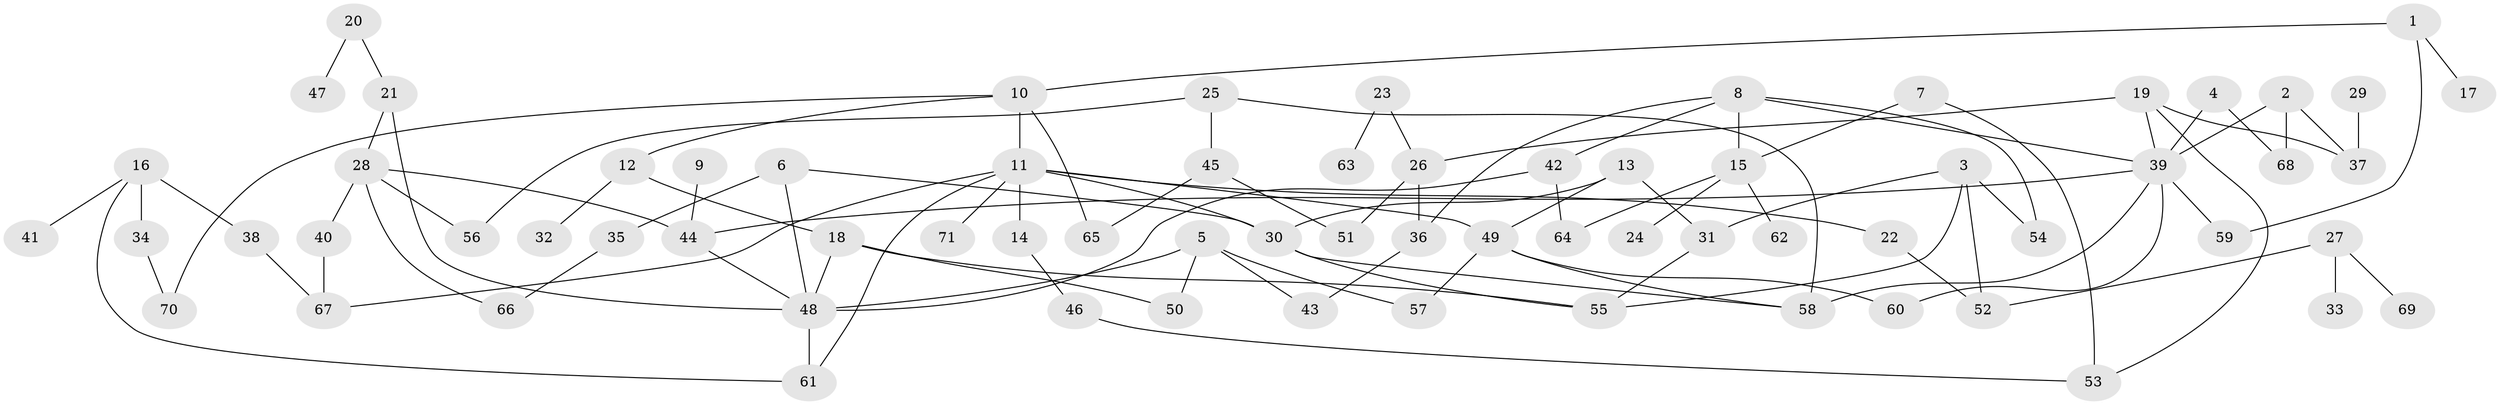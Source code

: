 // original degree distribution, {4: 0.1056338028169014, 7: 0.007042253521126761, 3: 0.20422535211267606, 8: 0.014084507042253521, 6: 0.02112676056338028, 5: 0.04225352112676056, 2: 0.29577464788732394, 1: 0.30985915492957744}
// Generated by graph-tools (version 1.1) at 2025/01/03/09/25 03:01:06]
// undirected, 71 vertices, 100 edges
graph export_dot {
graph [start="1"]
  node [color=gray90,style=filled];
  1;
  2;
  3;
  4;
  5;
  6;
  7;
  8;
  9;
  10;
  11;
  12;
  13;
  14;
  15;
  16;
  17;
  18;
  19;
  20;
  21;
  22;
  23;
  24;
  25;
  26;
  27;
  28;
  29;
  30;
  31;
  32;
  33;
  34;
  35;
  36;
  37;
  38;
  39;
  40;
  41;
  42;
  43;
  44;
  45;
  46;
  47;
  48;
  49;
  50;
  51;
  52;
  53;
  54;
  55;
  56;
  57;
  58;
  59;
  60;
  61;
  62;
  63;
  64;
  65;
  66;
  67;
  68;
  69;
  70;
  71;
  1 -- 10 [weight=1.0];
  1 -- 17 [weight=1.0];
  1 -- 59 [weight=1.0];
  2 -- 37 [weight=2.0];
  2 -- 39 [weight=1.0];
  2 -- 68 [weight=1.0];
  3 -- 31 [weight=1.0];
  3 -- 52 [weight=1.0];
  3 -- 54 [weight=1.0];
  3 -- 55 [weight=1.0];
  4 -- 39 [weight=1.0];
  4 -- 68 [weight=1.0];
  5 -- 43 [weight=1.0];
  5 -- 48 [weight=1.0];
  5 -- 50 [weight=1.0];
  5 -- 57 [weight=1.0];
  6 -- 30 [weight=1.0];
  6 -- 35 [weight=1.0];
  6 -- 48 [weight=1.0];
  7 -- 15 [weight=1.0];
  7 -- 53 [weight=1.0];
  8 -- 15 [weight=1.0];
  8 -- 36 [weight=1.0];
  8 -- 39 [weight=1.0];
  8 -- 42 [weight=1.0];
  8 -- 54 [weight=1.0];
  9 -- 44 [weight=1.0];
  10 -- 11 [weight=1.0];
  10 -- 12 [weight=1.0];
  10 -- 65 [weight=1.0];
  10 -- 70 [weight=1.0];
  11 -- 14 [weight=1.0];
  11 -- 22 [weight=1.0];
  11 -- 30 [weight=1.0];
  11 -- 49 [weight=1.0];
  11 -- 61 [weight=1.0];
  11 -- 67 [weight=1.0];
  11 -- 71 [weight=1.0];
  12 -- 18 [weight=1.0];
  12 -- 32 [weight=1.0];
  13 -- 30 [weight=1.0];
  13 -- 31 [weight=1.0];
  13 -- 49 [weight=1.0];
  14 -- 46 [weight=1.0];
  15 -- 24 [weight=1.0];
  15 -- 62 [weight=1.0];
  15 -- 64 [weight=1.0];
  16 -- 34 [weight=1.0];
  16 -- 38 [weight=2.0];
  16 -- 41 [weight=1.0];
  16 -- 61 [weight=1.0];
  18 -- 48 [weight=1.0];
  18 -- 50 [weight=1.0];
  18 -- 55 [weight=1.0];
  19 -- 26 [weight=1.0];
  19 -- 37 [weight=1.0];
  19 -- 39 [weight=1.0];
  19 -- 53 [weight=1.0];
  20 -- 21 [weight=1.0];
  20 -- 47 [weight=1.0];
  21 -- 28 [weight=1.0];
  21 -- 48 [weight=1.0];
  22 -- 52 [weight=1.0];
  23 -- 26 [weight=1.0];
  23 -- 63 [weight=1.0];
  25 -- 45 [weight=1.0];
  25 -- 56 [weight=1.0];
  25 -- 58 [weight=1.0];
  26 -- 36 [weight=1.0];
  26 -- 51 [weight=1.0];
  27 -- 33 [weight=1.0];
  27 -- 52 [weight=1.0];
  27 -- 69 [weight=1.0];
  28 -- 40 [weight=1.0];
  28 -- 44 [weight=1.0];
  28 -- 56 [weight=1.0];
  28 -- 66 [weight=1.0];
  29 -- 37 [weight=1.0];
  30 -- 55 [weight=1.0];
  30 -- 58 [weight=1.0];
  31 -- 55 [weight=1.0];
  34 -- 70 [weight=1.0];
  35 -- 66 [weight=1.0];
  36 -- 43 [weight=1.0];
  38 -- 67 [weight=1.0];
  39 -- 44 [weight=1.0];
  39 -- 58 [weight=1.0];
  39 -- 59 [weight=1.0];
  39 -- 60 [weight=1.0];
  40 -- 67 [weight=1.0];
  42 -- 48 [weight=1.0];
  42 -- 64 [weight=1.0];
  44 -- 48 [weight=1.0];
  45 -- 51 [weight=1.0];
  45 -- 65 [weight=1.0];
  46 -- 53 [weight=1.0];
  48 -- 61 [weight=1.0];
  49 -- 57 [weight=1.0];
  49 -- 58 [weight=1.0];
  49 -- 60 [weight=1.0];
}
